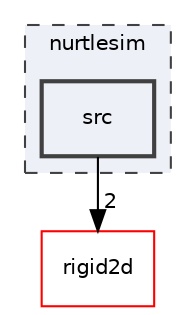 digraph "nurtlesim/src"
{
 // LATEX_PDF_SIZE
  edge [fontname="Helvetica",fontsize="10",labelfontname="Helvetica",labelfontsize="10"];
  node [fontname="Helvetica",fontsize="10",shape=record];
  compound=true
  subgraph clusterdir_095fccdb49d35efef9d35f8a0e5c15ca {
    graph [ bgcolor="#edf0f7", pencolor="grey25", style="filled,dashed,", label="nurtlesim", fontname="Helvetica", fontsize="10", URL="dir_095fccdb49d35efef9d35f8a0e5c15ca.html"]
  dir_646f28d6560218ae8b3f45388d65d00f [shape=box, label="src", style="filled,bold,", fillcolor="#edf0f7", color="grey25", URL="dir_646f28d6560218ae8b3f45388d65d00f.html"];
  }
  dir_d09810d5115b48fcdca4443ac0f353e3 [shape=box, label="rigid2d", style="", fillcolor="#edf0f7", color="red", URL="dir_d09810d5115b48fcdca4443ac0f353e3.html"];
  dir_646f28d6560218ae8b3f45388d65d00f->dir_d09810d5115b48fcdca4443ac0f353e3 [headlabel="2", labeldistance=1.5 headhref="dir_000009_000007.html"];
}
